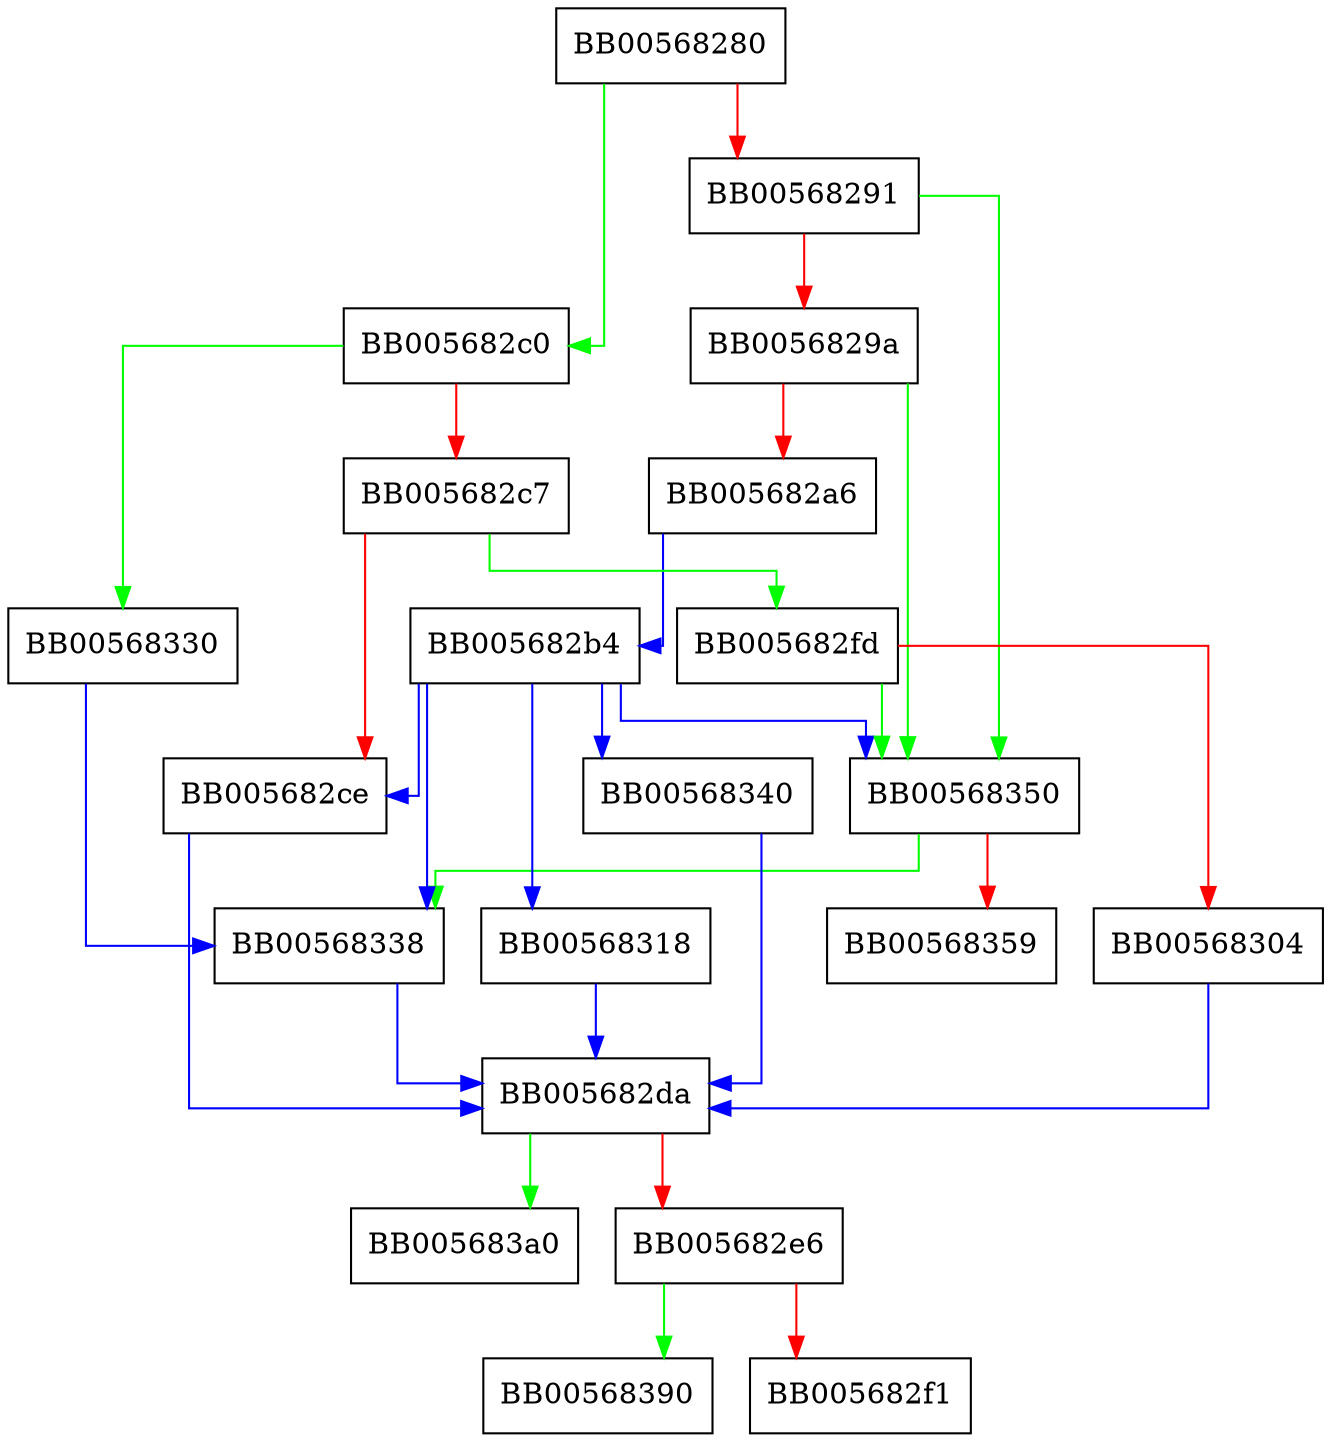 digraph ossl_cms_content_bio {
  node [shape="box"];
  graph [splines=ortho];
  BB00568280 -> BB005682c0 [color="green"];
  BB00568280 -> BB00568291 [color="red"];
  BB00568291 -> BB00568350 [color="green"];
  BB00568291 -> BB0056829a [color="red"];
  BB0056829a -> BB00568350 [color="green"];
  BB0056829a -> BB005682a6 [color="red"];
  BB005682a6 -> BB005682b4 [color="blue"];
  BB005682b4 -> BB00568338 [color="blue"];
  BB005682b4 -> BB00568318 [color="blue"];
  BB005682b4 -> BB005682ce [color="blue"];
  BB005682b4 -> BB00568350 [color="blue"];
  BB005682b4 -> BB00568340 [color="blue"];
  BB005682c0 -> BB00568330 [color="green"];
  BB005682c0 -> BB005682c7 [color="red"];
  BB005682c7 -> BB005682fd [color="green"];
  BB005682c7 -> BB005682ce [color="red"];
  BB005682ce -> BB005682da [color="blue"];
  BB005682da -> BB005683a0 [color="green"];
  BB005682da -> BB005682e6 [color="red"];
  BB005682e6 -> BB00568390 [color="green"];
  BB005682e6 -> BB005682f1 [color="red"];
  BB005682fd -> BB00568350 [color="green"];
  BB005682fd -> BB00568304 [color="red"];
  BB00568304 -> BB005682da [color="blue"];
  BB00568318 -> BB005682da [color="blue"];
  BB00568330 -> BB00568338 [color="blue"];
  BB00568338 -> BB005682da [color="blue"];
  BB00568340 -> BB005682da [color="blue"];
  BB00568350 -> BB00568338 [color="green"];
  BB00568350 -> BB00568359 [color="red"];
}